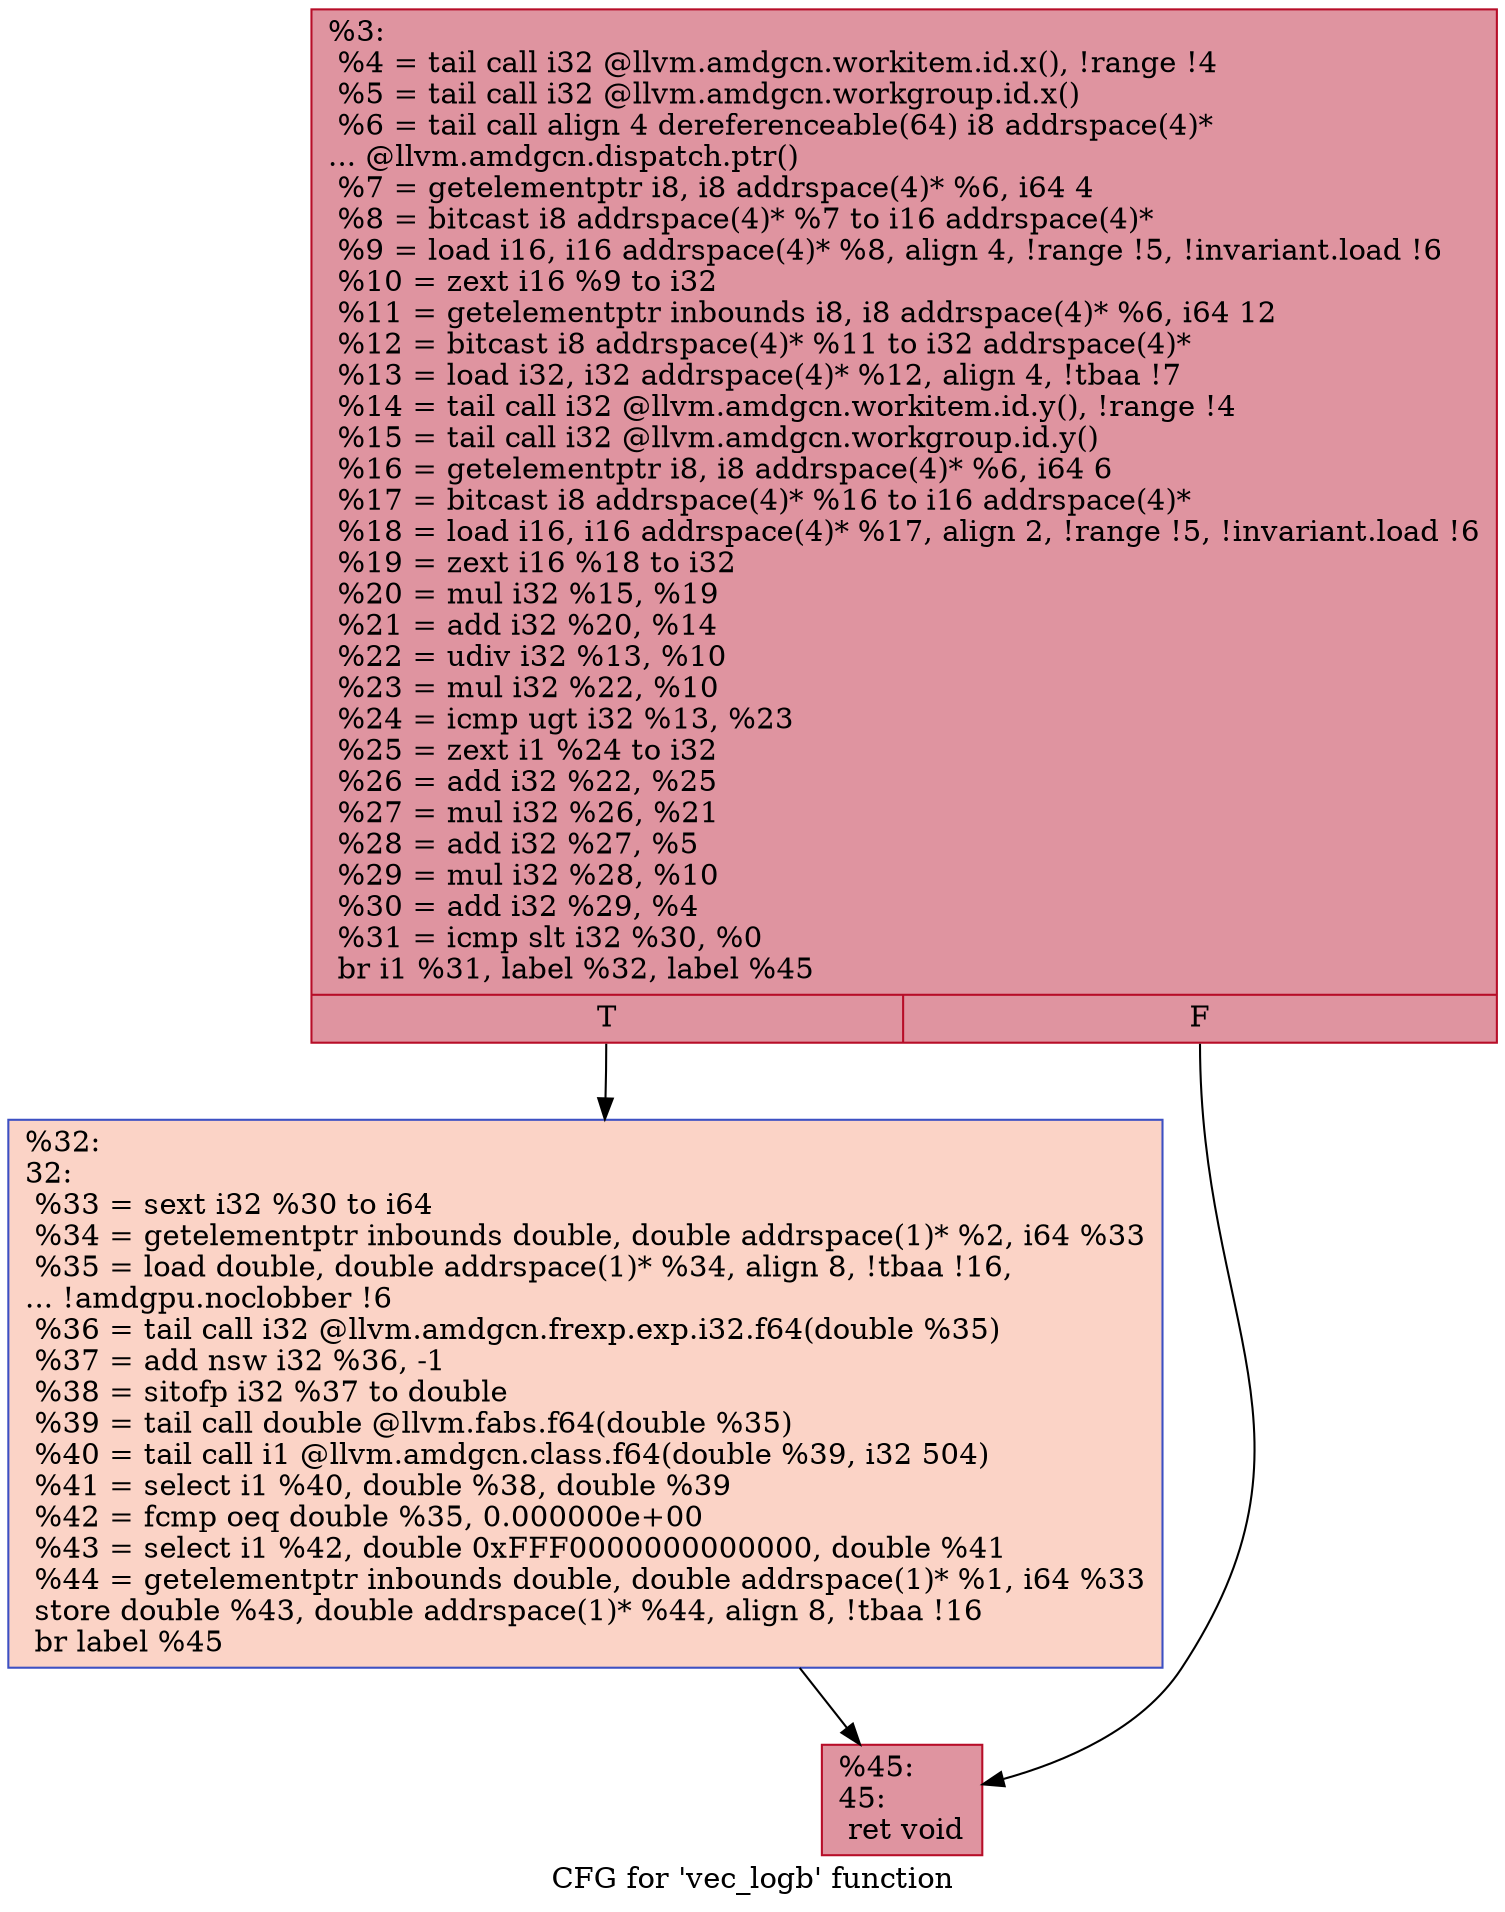 digraph "CFG for 'vec_logb' function" {
	label="CFG for 'vec_logb' function";

	Node0x5c0b940 [shape=record,color="#b70d28ff", style=filled, fillcolor="#b70d2870",label="{%3:\l  %4 = tail call i32 @llvm.amdgcn.workitem.id.x(), !range !4\l  %5 = tail call i32 @llvm.amdgcn.workgroup.id.x()\l  %6 = tail call align 4 dereferenceable(64) i8 addrspace(4)*\l... @llvm.amdgcn.dispatch.ptr()\l  %7 = getelementptr i8, i8 addrspace(4)* %6, i64 4\l  %8 = bitcast i8 addrspace(4)* %7 to i16 addrspace(4)*\l  %9 = load i16, i16 addrspace(4)* %8, align 4, !range !5, !invariant.load !6\l  %10 = zext i16 %9 to i32\l  %11 = getelementptr inbounds i8, i8 addrspace(4)* %6, i64 12\l  %12 = bitcast i8 addrspace(4)* %11 to i32 addrspace(4)*\l  %13 = load i32, i32 addrspace(4)* %12, align 4, !tbaa !7\l  %14 = tail call i32 @llvm.amdgcn.workitem.id.y(), !range !4\l  %15 = tail call i32 @llvm.amdgcn.workgroup.id.y()\l  %16 = getelementptr i8, i8 addrspace(4)* %6, i64 6\l  %17 = bitcast i8 addrspace(4)* %16 to i16 addrspace(4)*\l  %18 = load i16, i16 addrspace(4)* %17, align 2, !range !5, !invariant.load !6\l  %19 = zext i16 %18 to i32\l  %20 = mul i32 %15, %19\l  %21 = add i32 %20, %14\l  %22 = udiv i32 %13, %10\l  %23 = mul i32 %22, %10\l  %24 = icmp ugt i32 %13, %23\l  %25 = zext i1 %24 to i32\l  %26 = add i32 %22, %25\l  %27 = mul i32 %26, %21\l  %28 = add i32 %27, %5\l  %29 = mul i32 %28, %10\l  %30 = add i32 %29, %4\l  %31 = icmp slt i32 %30, %0\l  br i1 %31, label %32, label %45\l|{<s0>T|<s1>F}}"];
	Node0x5c0b940:s0 -> Node0x5c0f980;
	Node0x5c0b940:s1 -> Node0x5c0fa10;
	Node0x5c0f980 [shape=record,color="#3d50c3ff", style=filled, fillcolor="#f59c7d70",label="{%32:\l32:                                               \l  %33 = sext i32 %30 to i64\l  %34 = getelementptr inbounds double, double addrspace(1)* %2, i64 %33\l  %35 = load double, double addrspace(1)* %34, align 8, !tbaa !16,\l... !amdgpu.noclobber !6\l  %36 = tail call i32 @llvm.amdgcn.frexp.exp.i32.f64(double %35)\l  %37 = add nsw i32 %36, -1\l  %38 = sitofp i32 %37 to double\l  %39 = tail call double @llvm.fabs.f64(double %35)\l  %40 = tail call i1 @llvm.amdgcn.class.f64(double %39, i32 504)\l  %41 = select i1 %40, double %38, double %39\l  %42 = fcmp oeq double %35, 0.000000e+00\l  %43 = select i1 %42, double 0xFFF0000000000000, double %41\l  %44 = getelementptr inbounds double, double addrspace(1)* %1, i64 %33\l  store double %43, double addrspace(1)* %44, align 8, !tbaa !16\l  br label %45\l}"];
	Node0x5c0f980 -> Node0x5c0fa10;
	Node0x5c0fa10 [shape=record,color="#b70d28ff", style=filled, fillcolor="#b70d2870",label="{%45:\l45:                                               \l  ret void\l}"];
}
